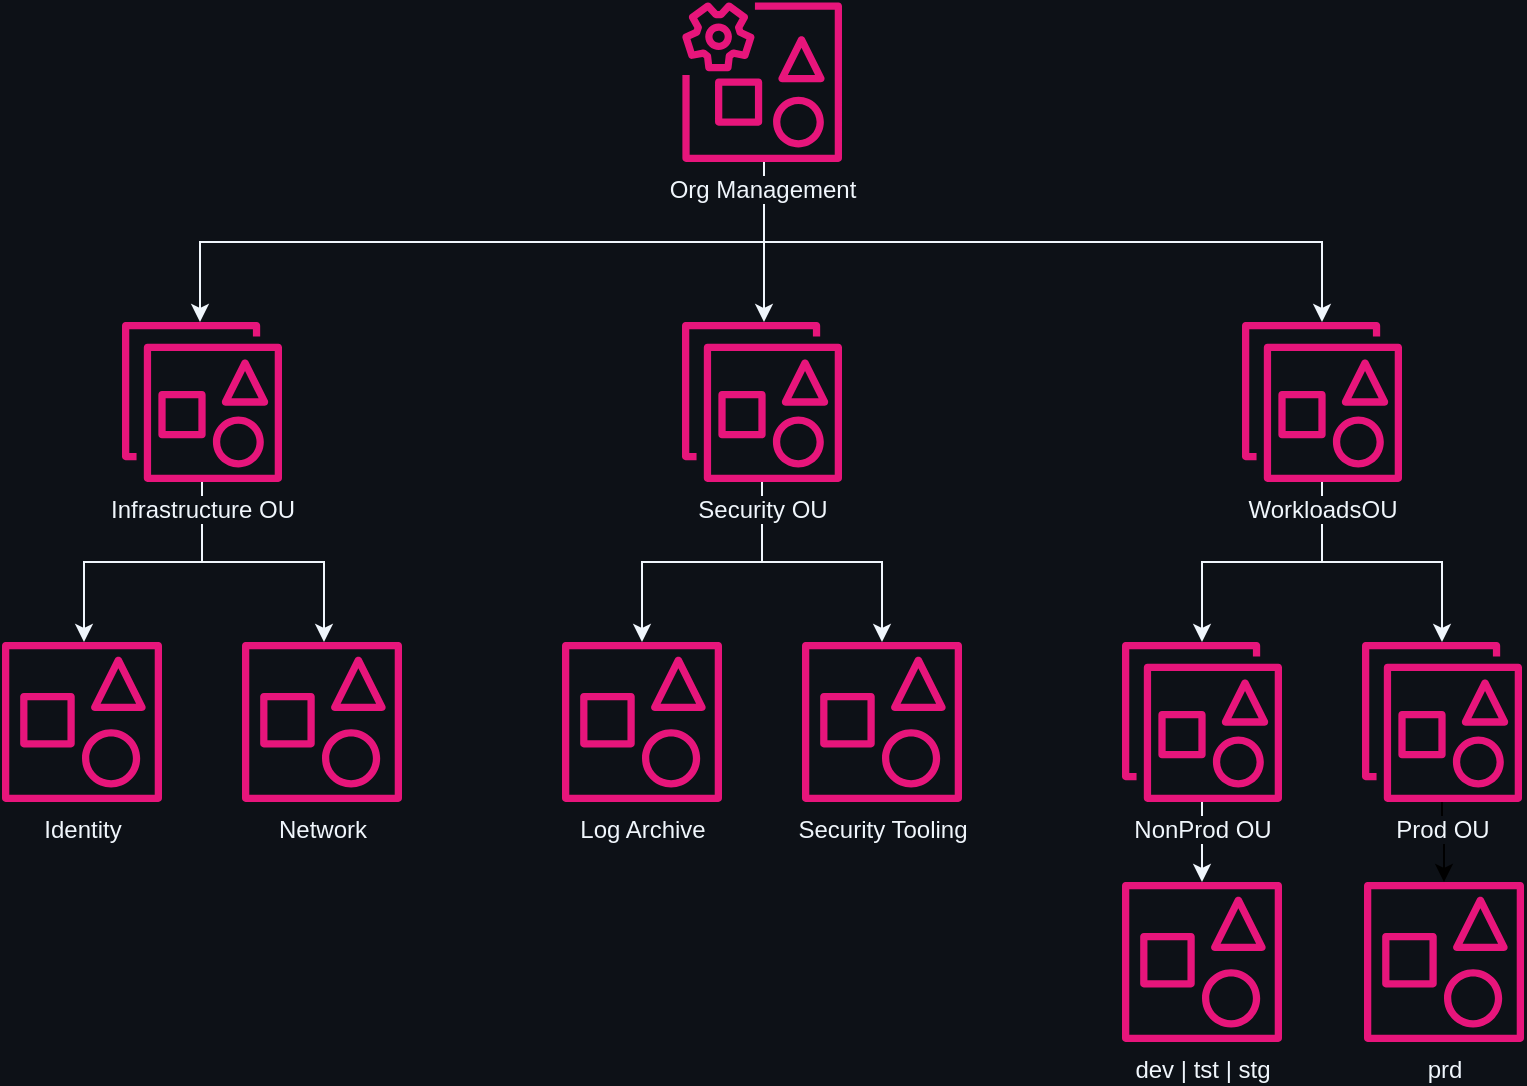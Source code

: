 <mxfile version="24.7.17">
  <diagram name="Page-1" id="3RlztuBvmJlQ_3YMpiWf">
    <mxGraphModel dx="1481" dy="796" grid="1" gridSize="10" guides="1" tooltips="1" connect="1" arrows="1" fold="1" page="1" pageScale="1" pageWidth="850" pageHeight="1100" background="#0D1117" math="0" shadow="0">
      <root>
        <mxCell id="0" />
        <mxCell id="1" parent="0" />
        <mxCell id="qAYZ5E4fQaRt8hyqv8FD-25" style="edgeStyle=orthogonalEdgeStyle;rounded=0;orthogonalLoop=1;jettySize=auto;html=1;labelBackgroundColor=#0D1117;fontColor=#F0F6FC;strokeColor=#F0F6FC;" parent="1" source="qAYZ5E4fQaRt8hyqv8FD-1" target="qAYZ5E4fQaRt8hyqv8FD-7" edge="1">
          <mxGeometry relative="1" as="geometry">
            <Array as="points">
              <mxPoint x="420" y="140" />
              <mxPoint x="420" y="140" />
            </Array>
          </mxGeometry>
        </mxCell>
        <mxCell id="qAYZ5E4fQaRt8hyqv8FD-26" style="edgeStyle=orthogonalEdgeStyle;rounded=0;orthogonalLoop=1;jettySize=auto;html=1;labelBackgroundColor=#0D1117;fontColor=#F0F6FC;strokeColor=#F0F6FC;" parent="1" source="qAYZ5E4fQaRt8hyqv8FD-1" target="qAYZ5E4fQaRt8hyqv8FD-12" edge="1">
          <mxGeometry relative="1" as="geometry">
            <Array as="points">
              <mxPoint x="420" y="160" />
              <mxPoint x="699" y="160" />
            </Array>
          </mxGeometry>
        </mxCell>
        <mxCell id="qAYZ5E4fQaRt8hyqv8FD-27" style="edgeStyle=orthogonalEdgeStyle;rounded=0;orthogonalLoop=1;jettySize=auto;html=1;labelBackgroundColor=#0D1117;fontColor=#F0F6FC;strokeColor=#F0F6FC;" parent="1" source="qAYZ5E4fQaRt8hyqv8FD-1" target="qAYZ5E4fQaRt8hyqv8FD-6" edge="1">
          <mxGeometry relative="1" as="geometry">
            <Array as="points">
              <mxPoint x="420" y="160" />
              <mxPoint x="138" y="160" />
            </Array>
          </mxGeometry>
        </mxCell>
        <mxCell id="qAYZ5E4fQaRt8hyqv8FD-1" value="&lt;div&gt;Org Management&lt;/div&gt;" style="sketch=0;outlineConnect=0;fontColor=#F0F6FC;gradientColor=none;fillColor=#E7157B;strokeColor=#F0F6FC;dashed=0;verticalLabelPosition=bottom;verticalAlign=top;align=center;html=1;fontSize=12;fontStyle=0;aspect=fixed;pointerEvents=1;shape=mxgraph.aws4.organizations_management_account2;labelBackgroundColor=#0D1117;" parent="1" vertex="1">
          <mxGeometry x="379" y="40" width="80" height="80" as="geometry" />
        </mxCell>
        <mxCell id="qAYZ5E4fQaRt8hyqv8FD-29" style="edgeStyle=orthogonalEdgeStyle;rounded=0;orthogonalLoop=1;jettySize=auto;html=1;labelBackgroundColor=#0D1117;fontColor=#F0F6FC;strokeColor=#F0F6FC;" parent="1" source="qAYZ5E4fQaRt8hyqv8FD-6" target="qAYZ5E4fQaRt8hyqv8FD-10" edge="1">
          <mxGeometry relative="1" as="geometry">
            <Array as="points">
              <mxPoint x="139" y="320" />
              <mxPoint x="80" y="320" />
            </Array>
          </mxGeometry>
        </mxCell>
        <mxCell id="qAYZ5E4fQaRt8hyqv8FD-31" style="edgeStyle=orthogonalEdgeStyle;rounded=0;orthogonalLoop=1;jettySize=auto;html=1;labelBackgroundColor=#0D1117;fontColor=#F0F6FC;strokeColor=#F0F6FC;" parent="1" source="qAYZ5E4fQaRt8hyqv8FD-6" target="qAYZ5E4fQaRt8hyqv8FD-11" edge="1">
          <mxGeometry relative="1" as="geometry">
            <Array as="points">
              <mxPoint x="139" y="320" />
              <mxPoint x="200" y="320" />
            </Array>
          </mxGeometry>
        </mxCell>
        <mxCell id="qAYZ5E4fQaRt8hyqv8FD-6" value="Infrastructure OU" style="sketch=0;outlineConnect=0;fontColor=#F0F6FC;gradientColor=none;fillColor=#E7157B;strokeColor=#F0F6FC;dashed=0;verticalLabelPosition=bottom;verticalAlign=top;align=center;html=1;fontSize=12;fontStyle=0;aspect=fixed;pointerEvents=1;shape=mxgraph.aws4.organizations_organizational_unit2;labelBackgroundColor=#0D1117;" parent="1" vertex="1">
          <mxGeometry x="99" y="200" width="80" height="80" as="geometry" />
        </mxCell>
        <mxCell id="qAYZ5E4fQaRt8hyqv8FD-33" style="edgeStyle=orthogonalEdgeStyle;rounded=0;orthogonalLoop=1;jettySize=auto;html=1;labelBackgroundColor=#0D1117;fontColor=#F0F6FC;strokeColor=#F0F6FC;" parent="1" source="qAYZ5E4fQaRt8hyqv8FD-7" target="qAYZ5E4fQaRt8hyqv8FD-9" edge="1">
          <mxGeometry relative="1" as="geometry" />
        </mxCell>
        <mxCell id="qAYZ5E4fQaRt8hyqv8FD-34" style="edgeStyle=orthogonalEdgeStyle;rounded=0;orthogonalLoop=1;jettySize=auto;html=1;labelBackgroundColor=#0D1117;fontColor=#F0F6FC;strokeColor=#F0F6FC;" parent="1" source="qAYZ5E4fQaRt8hyqv8FD-7" target="qAYZ5E4fQaRt8hyqv8FD-8" edge="1">
          <mxGeometry relative="1" as="geometry" />
        </mxCell>
        <mxCell id="qAYZ5E4fQaRt8hyqv8FD-7" value="Security OU" style="sketch=0;outlineConnect=0;fontColor=#F0F6FC;gradientColor=none;fillColor=#E7157B;strokeColor=#F0F6FC;dashed=0;verticalLabelPosition=bottom;verticalAlign=top;align=center;html=1;fontSize=12;fontStyle=0;aspect=fixed;pointerEvents=1;shape=mxgraph.aws4.organizations_organizational_unit2;labelBackgroundColor=#0D1117;" parent="1" vertex="1">
          <mxGeometry x="379" y="200" width="80" height="80" as="geometry" />
        </mxCell>
        <mxCell id="qAYZ5E4fQaRt8hyqv8FD-8" value="Security Tooling" style="sketch=0;outlineConnect=0;fontColor=#F0F6FC;gradientColor=none;fillColor=#E7157B;strokeColor=#F0F6FC;dashed=0;verticalLabelPosition=bottom;verticalAlign=top;align=center;html=1;fontSize=12;fontStyle=0;aspect=fixed;pointerEvents=1;shape=mxgraph.aws4.organizations_account2;labelBackgroundColor=#0D1117;" parent="1" vertex="1">
          <mxGeometry x="439" y="360" width="80" height="80" as="geometry" />
        </mxCell>
        <mxCell id="qAYZ5E4fQaRt8hyqv8FD-9" value="&lt;div&gt;Log Archive&lt;/div&gt;" style="sketch=0;outlineConnect=0;fontColor=#F0F6FC;gradientColor=none;fillColor=#E7157B;strokeColor=#F0F6FC;dashed=0;verticalLabelPosition=bottom;verticalAlign=top;align=center;html=1;fontSize=12;fontStyle=0;aspect=fixed;pointerEvents=1;shape=mxgraph.aws4.organizations_account2;labelBackgroundColor=#0D1117;" parent="1" vertex="1">
          <mxGeometry x="319" y="360" width="80" height="80" as="geometry" />
        </mxCell>
        <mxCell id="qAYZ5E4fQaRt8hyqv8FD-10" value="Identity" style="sketch=0;outlineConnect=0;fontColor=#F0F6FC;gradientColor=none;fillColor=#E7157B;strokeColor=#F0F6FC;dashed=0;verticalLabelPosition=bottom;verticalAlign=top;align=center;html=1;fontSize=12;fontStyle=0;aspect=fixed;pointerEvents=1;shape=mxgraph.aws4.organizations_account2;labelBackgroundColor=#0D1117;" parent="1" vertex="1">
          <mxGeometry x="39" y="360" width="80" height="80" as="geometry" />
        </mxCell>
        <mxCell id="qAYZ5E4fQaRt8hyqv8FD-11" value="&lt;div&gt;Network&lt;/div&gt;" style="sketch=0;outlineConnect=0;fontColor=#F0F6FC;gradientColor=none;fillColor=#E7157B;strokeColor=#F0F6FC;dashed=0;verticalLabelPosition=bottom;verticalAlign=top;align=center;html=1;fontSize=12;fontStyle=0;aspect=fixed;pointerEvents=1;shape=mxgraph.aws4.organizations_account2;labelBackgroundColor=#0D1117;" parent="1" vertex="1">
          <mxGeometry x="159" y="360" width="80" height="80" as="geometry" />
        </mxCell>
        <mxCell id="qAYZ5E4fQaRt8hyqv8FD-35" style="edgeStyle=orthogonalEdgeStyle;rounded=0;orthogonalLoop=1;jettySize=auto;html=1;labelBackgroundColor=#0D1117;fontColor=#F0F6FC;strokeColor=#F0F6FC;" parent="1" source="qAYZ5E4fQaRt8hyqv8FD-12" target="qAYZ5E4fQaRt8hyqv8FD-16" edge="1">
          <mxGeometry relative="1" as="geometry" />
        </mxCell>
        <mxCell id="qAYZ5E4fQaRt8hyqv8FD-36" style="edgeStyle=orthogonalEdgeStyle;rounded=0;orthogonalLoop=1;jettySize=auto;html=1;labelBackgroundColor=#0D1117;fontColor=#F0F6FC;strokeColor=#F0F6FC;" parent="1" source="qAYZ5E4fQaRt8hyqv8FD-12" target="qAYZ5E4fQaRt8hyqv8FD-17" edge="1">
          <mxGeometry relative="1" as="geometry" />
        </mxCell>
        <mxCell id="qAYZ5E4fQaRt8hyqv8FD-12" value="&lt;div&gt;WorkloadsOU&lt;/div&gt;" style="sketch=0;outlineConnect=0;fontColor=#F0F6FC;gradientColor=none;fillColor=#E7157B;strokeColor=#F0F6FC;dashed=0;verticalLabelPosition=bottom;verticalAlign=top;align=center;html=1;fontSize=12;fontStyle=0;aspect=fixed;pointerEvents=1;shape=mxgraph.aws4.organizations_organizational_unit2;labelBackgroundColor=#0D1117;" parent="1" vertex="1">
          <mxGeometry x="659" y="200" width="80" height="80" as="geometry" />
        </mxCell>
        <mxCell id="qAYZ5E4fQaRt8hyqv8FD-38" style="edgeStyle=orthogonalEdgeStyle;rounded=0;orthogonalLoop=1;jettySize=auto;html=1;labelBackgroundColor=#0D1117;fontColor=#F0F6FC;strokeColor=#F0F6FC;" parent="1" source="qAYZ5E4fQaRt8hyqv8FD-16" target="qAYZ5E4fQaRt8hyqv8FD-18" edge="1">
          <mxGeometry relative="1" as="geometry" />
        </mxCell>
        <mxCell id="qAYZ5E4fQaRt8hyqv8FD-16" value="NonProd OU" style="sketch=0;outlineConnect=0;fontColor=#F0F6FC;gradientColor=none;fillColor=#E7157B;strokeColor=#F0F6FC;dashed=0;verticalLabelPosition=bottom;verticalAlign=top;align=center;html=1;fontSize=12;fontStyle=0;aspect=fixed;pointerEvents=1;shape=mxgraph.aws4.organizations_organizational_unit2;labelBackgroundColor=#0D1117;" parent="1" vertex="1">
          <mxGeometry x="599" y="360" width="80" height="80" as="geometry" />
        </mxCell>
        <mxCell id="5dbspacoEwdE9uSeqx6c-5" value="" style="edgeStyle=orthogonalEdgeStyle;rounded=0;orthogonalLoop=1;jettySize=auto;html=1;" edge="1" parent="1" source="qAYZ5E4fQaRt8hyqv8FD-17" target="5dbspacoEwdE9uSeqx6c-3">
          <mxGeometry relative="1" as="geometry" />
        </mxCell>
        <mxCell id="qAYZ5E4fQaRt8hyqv8FD-17" value="Prod OU" style="sketch=0;outlineConnect=0;fontColor=#F0F6FC;gradientColor=none;fillColor=#E7157B;strokeColor=#F0F6FC;dashed=0;verticalLabelPosition=bottom;verticalAlign=top;align=center;html=1;fontSize=12;fontStyle=0;aspect=fixed;pointerEvents=1;shape=mxgraph.aws4.organizations_organizational_unit2;labelBackgroundColor=#0D1117;" parent="1" vertex="1">
          <mxGeometry x="719" y="360" width="80" height="80" as="geometry" />
        </mxCell>
        <mxCell id="qAYZ5E4fQaRt8hyqv8FD-18" value="dev | tst | stg" style="sketch=0;outlineConnect=0;fontColor=#F0F6FC;gradientColor=none;fillColor=#E7157B;strokeColor=#F0F6FC;dashed=0;verticalLabelPosition=bottom;verticalAlign=top;align=center;html=1;fontSize=12;fontStyle=0;aspect=fixed;pointerEvents=1;shape=mxgraph.aws4.organizations_account2;labelBackgroundColor=#0D1117;" parent="1" vertex="1">
          <mxGeometry x="599" y="480" width="80" height="80" as="geometry" />
        </mxCell>
        <mxCell id="5dbspacoEwdE9uSeqx6c-3" value="prd" style="sketch=0;outlineConnect=0;fontColor=#F0F6FC;gradientColor=none;fillColor=#E7157B;strokeColor=#F0F6FC;dashed=0;verticalLabelPosition=bottom;verticalAlign=top;align=center;html=1;fontSize=12;fontStyle=0;aspect=fixed;pointerEvents=1;shape=mxgraph.aws4.organizations_account2;labelBackgroundColor=#0D1117;" vertex="1" parent="1">
          <mxGeometry x="720" y="480" width="80" height="80" as="geometry" />
        </mxCell>
      </root>
    </mxGraphModel>
  </diagram>
</mxfile>
